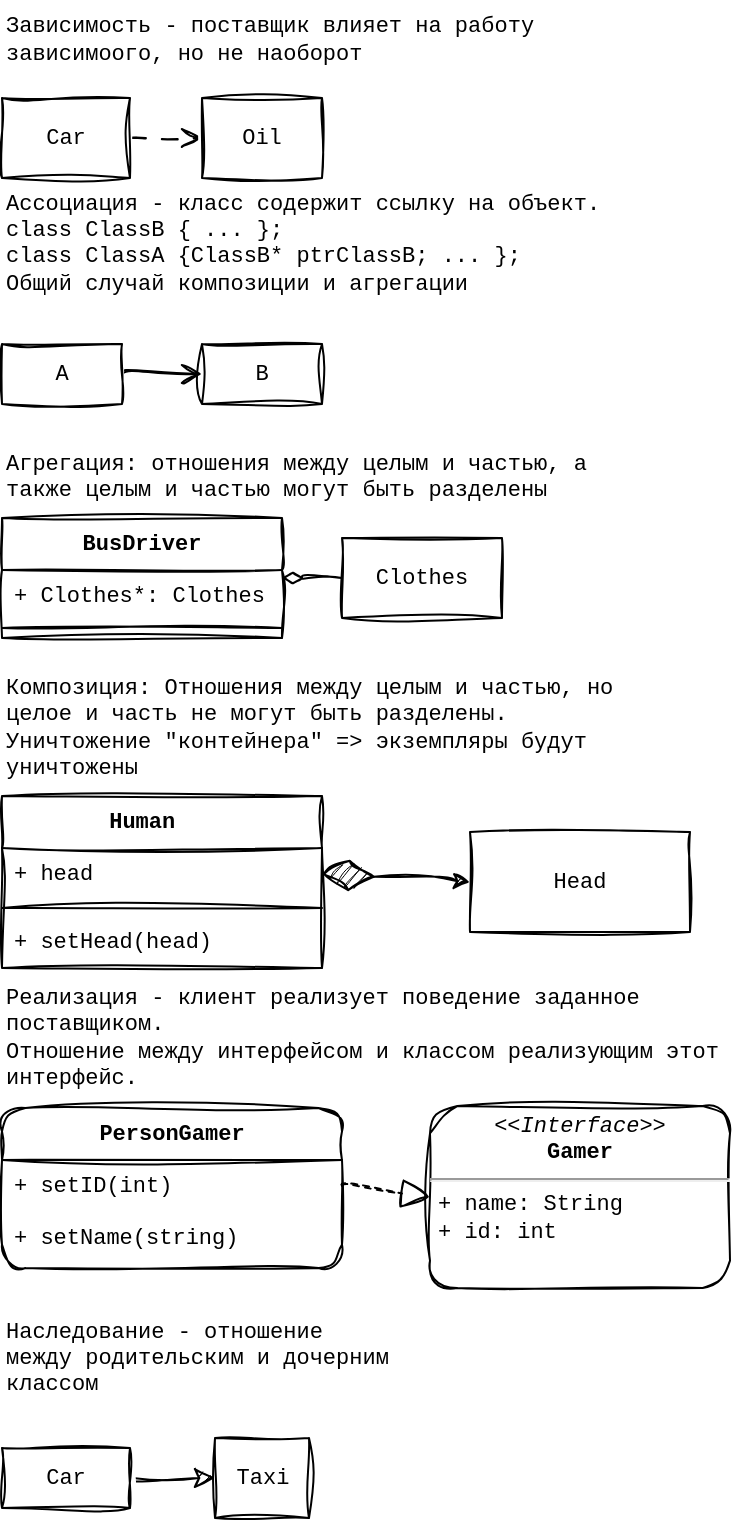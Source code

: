 <mxfile version="22.0.5" type="github">
  <diagram name="Page-1" id="KniYVvXjkBFUdyHRl0df">
    <mxGraphModel dx="2448" dy="1953" grid="1" gridSize="10" guides="1" tooltips="1" connect="1" arrows="1" fold="1" page="1" pageScale="1" pageWidth="827" pageHeight="1169" math="0" shadow="0">
      <root>
        <mxCell id="0" />
        <mxCell id="1" parent="0" />
        <mxCell id="mzNYeFfV8IgYRgjsqz8I-4" value="&lt;div style=&quot;font-size: 11px;&quot;&gt;Реализация - клиент реализует поведение заданное поставщиком.&lt;/div&gt;&lt;div style=&quot;font-size: 11px;&quot;&gt;Отношение между интерфейсом и классом реализующим этот интерфейс.&lt;/div&gt;" style="text;strokeColor=none;fillColor=none;html=1;align=left;verticalAlign=middle;whiteSpace=wrap;rounded=1;fontSize=11;sketch=1;curveFitting=1;jiggle=2;labelBackgroundColor=none;fontFamily=Courier New;swimlaneLine=1;shadow=0;fontColor=default;" parent="1" vertex="1">
          <mxGeometry x="-1654" y="-675" width="367" height="69" as="geometry" />
        </mxCell>
        <mxCell id="mzNYeFfV8IgYRgjsqz8I-6" value="PersonGamer" style="swimlane;fontStyle=1;align=center;verticalAlign=top;childLayout=stackLayout;horizontal=1;startSize=26;horizontalStack=0;resizeParent=1;resizeParentMax=0;resizeLast=0;collapsible=1;marginBottom=0;whiteSpace=wrap;html=1;fontSize=11;rounded=1;sketch=1;curveFitting=1;jiggle=2;labelBackgroundColor=none;fontFamily=Courier New;swimlaneLine=1;shadow=0;fontColor=default;" parent="1" vertex="1">
          <mxGeometry x="-1654" y="-605" width="170" height="80" as="geometry" />
        </mxCell>
        <mxCell id="mzNYeFfV8IgYRgjsqz8I-11" value="+ setID(int)" style="text;strokeColor=none;fillColor=none;align=left;verticalAlign=top;spacingLeft=4;spacingRight=4;overflow=hidden;rotatable=0;points=[[0,0.5],[1,0.5]];portConstraint=eastwest;whiteSpace=wrap;html=1;fontSize=11;rounded=1;sketch=1;curveFitting=1;jiggle=2;labelBackgroundColor=none;fontFamily=Courier New;swimlaneLine=1;shadow=0;fontColor=default;" parent="mzNYeFfV8IgYRgjsqz8I-6" vertex="1">
          <mxGeometry y="26" width="170" height="26" as="geometry" />
        </mxCell>
        <mxCell id="mzNYeFfV8IgYRgjsqz8I-9" value="+ setName(string)" style="text;strokeColor=none;fillColor=none;align=left;verticalAlign=top;spacingLeft=4;spacingRight=4;overflow=hidden;rotatable=0;points=[[0,0.5],[1,0.5]];portConstraint=eastwest;whiteSpace=wrap;html=1;fontSize=11;rounded=1;sketch=1;curveFitting=1;jiggle=2;labelBackgroundColor=none;fontFamily=Courier New;swimlaneLine=1;shadow=0;fontColor=default;" parent="mzNYeFfV8IgYRgjsqz8I-6" vertex="1">
          <mxGeometry y="52" width="170" height="28" as="geometry" />
        </mxCell>
        <mxCell id="mzNYeFfV8IgYRgjsqz8I-10" value="&lt;p style=&quot;margin: 4px 0px 0px; text-align: center; font-size: 11px;&quot;&gt;&lt;i style=&quot;font-size: 11px;&quot;&gt;&amp;lt;&amp;lt;Interface&amp;gt;&amp;gt;&lt;/i&gt;&lt;br style=&quot;font-size: 11px;&quot;&gt;&lt;b style=&quot;font-size: 11px;&quot;&gt;Gamer&lt;/b&gt;&lt;br style=&quot;font-size: 11px;&quot;&gt;&lt;/p&gt;&lt;hr style=&quot;font-size: 11px;&quot;&gt;&lt;p style=&quot;margin: 0px 0px 0px 4px; font-size: 11px;&quot;&gt;+ name: String&lt;br style=&quot;font-size: 11px;&quot;&gt;+ id: int&lt;/p&gt;" style="verticalAlign=top;align=left;overflow=fill;fontSize=11;fontFamily=Courier New;html=1;whiteSpace=wrap;rounded=1;sketch=1;curveFitting=1;jiggle=2;labelBackgroundColor=none;swimlaneLine=1;shadow=0;fontColor=default;" parent="1" vertex="1">
          <mxGeometry x="-1440" y="-606" width="150" height="91" as="geometry" />
        </mxCell>
        <mxCell id="mzNYeFfV8IgYRgjsqz8I-14" value="" style="endArrow=block;dashed=1;endFill=0;endSize=12;html=1;rounded=1;fontSize=11;curved=1;sketch=1;curveFitting=1;jiggle=2;labelBackgroundColor=none;fontColor=default;fontFamily=Courier New;entryX=0;entryY=0.5;entryDx=0;entryDy=0;exitX=1;exitY=0.5;exitDx=0;exitDy=0;swimlaneLine=1;shadow=0;" parent="1" source="mzNYeFfV8IgYRgjsqz8I-11" target="mzNYeFfV8IgYRgjsqz8I-10" edge="1">
          <mxGeometry width="160" relative="1" as="geometry">
            <mxPoint x="-1484" y="-565" as="sourcePoint" />
            <mxPoint x="-1414" y="-565.38" as="targetPoint" />
          </mxGeometry>
        </mxCell>
        <mxCell id="AALjy2iVQTmJkf8dyK00-16" value="Композиция: Отношения между целым и частью, но целое и часть не могут быть разделены. Уничтожение &quot;контейнера&quot; =&amp;gt; экземпляры будут уничтожены" style="text;strokeColor=none;fillColor=none;html=1;align=left;verticalAlign=middle;whiteSpace=wrap;rounded=0;fontSize=11;fontFamily=Courier New;swimlaneLine=1;sketch=1;curveFitting=1;jiggle=2;shadow=0;fontColor=default;labelBackgroundColor=none;" parent="1" vertex="1">
          <mxGeometry x="-1654" y="-830" width="317" height="69" as="geometry" />
        </mxCell>
        <mxCell id="AALjy2iVQTmJkf8dyK00-17" value="Human&lt;span style=&quot;white-space: pre; font-size: 11px;&quot;&gt;&#x9;&lt;br style=&quot;font-size: 11px;&quot;&gt;&lt;br style=&quot;font-size: 11px;&quot;&gt;&lt;/span&gt;" style="swimlane;fontStyle=1;align=center;verticalAlign=top;childLayout=stackLayout;horizontal=1;startSize=26;horizontalStack=0;resizeParent=1;resizeParentMax=0;resizeLast=0;collapsible=1;marginBottom=0;whiteSpace=wrap;html=1;sketch=1;hachureGap=4;jiggle=2;curveFitting=1;fontFamily=Courier New;fontSize=11;swimlaneLine=1;shadow=0;fontColor=default;labelBackgroundColor=none;" parent="1" vertex="1">
          <mxGeometry x="-1654" y="-761" width="160" height="86" as="geometry" />
        </mxCell>
        <mxCell id="AALjy2iVQTmJkf8dyK00-18" value="+ head" style="text;strokeColor=none;fillColor=none;align=left;verticalAlign=top;spacingLeft=4;spacingRight=4;overflow=hidden;rotatable=0;points=[[0,0.5],[1,0.5]];portConstraint=eastwest;whiteSpace=wrap;html=1;fontSize=11;fontFamily=Courier New;shadow=0;sketch=1;curveFitting=1;jiggle=2;swimlaneLine=1;fontColor=default;labelBackgroundColor=none;" parent="AALjy2iVQTmJkf8dyK00-17" vertex="1">
          <mxGeometry y="26" width="160" height="26" as="geometry" />
        </mxCell>
        <mxCell id="AALjy2iVQTmJkf8dyK00-19" value="" style="line;strokeWidth=1;fillColor=none;align=left;verticalAlign=middle;spacingTop=-1;spacingLeft=3;spacingRight=3;rotatable=0;labelPosition=right;points=[];portConstraint=eastwest;strokeColor=inherit;sketch=1;hachureGap=4;jiggle=2;curveFitting=1;fontFamily=Courier New;fontSize=11;swimlaneLine=1;shadow=0;fontColor=default;labelBackgroundColor=none;" parent="AALjy2iVQTmJkf8dyK00-17" vertex="1">
          <mxGeometry y="52" width="160" height="8" as="geometry" />
        </mxCell>
        <mxCell id="AALjy2iVQTmJkf8dyK00-20" value="+ setHead(head)" style="text;strokeColor=none;fillColor=none;align=left;verticalAlign=top;spacingLeft=4;spacingRight=4;overflow=hidden;rotatable=0;points=[[0,0.5],[1,0.5]];portConstraint=eastwest;whiteSpace=wrap;html=1;fontSize=11;fontFamily=Courier New;swimlaneLine=1;sketch=1;curveFitting=1;jiggle=2;shadow=0;fontColor=default;labelBackgroundColor=none;" parent="AALjy2iVQTmJkf8dyK00-17" vertex="1">
          <mxGeometry y="60" width="160" height="26" as="geometry" />
        </mxCell>
        <mxCell id="AALjy2iVQTmJkf8dyK00-21" value="Head" style="html=1;whiteSpace=wrap;sketch=1;hachureGap=4;jiggle=2;curveFitting=1;fontFamily=Courier New;fontSize=11;swimlaneLine=1;shadow=0;fontColor=default;labelBackgroundColor=none;" parent="1" vertex="1">
          <mxGeometry x="-1420" y="-743" width="110" height="50" as="geometry" />
        </mxCell>
        <mxCell id="AALjy2iVQTmJkf8dyK00-22" value="" style="endArrow=diamondThin;endFill=1;endSize=24;html=1;rounded=0;sketch=1;hachureGap=4;jiggle=2;curveFitting=1;fontFamily=Courier New;fontSize=11;curved=1;exitX=0;exitY=0.5;exitDx=0;exitDy=0;entryX=1;entryY=0.5;entryDx=0;entryDy=0;startArrow=classic;startFill=1;swimlaneLine=1;shadow=0;fontColor=default;labelBackgroundColor=none;" parent="1" source="AALjy2iVQTmJkf8dyK00-21" target="AALjy2iVQTmJkf8dyK00-18" edge="1">
          <mxGeometry width="160" relative="1" as="geometry">
            <mxPoint x="-1526" y="-791" as="sourcePoint" />
            <mxPoint x="-1486" y="-711" as="targetPoint" />
          </mxGeometry>
        </mxCell>
        <mxCell id="AALjy2iVQTmJkf8dyK00-27" value="Агрегация: отношения между целым и частью, а также целым и частью могут быть разделены" style="text;whiteSpace=wrap;fontSize=11;fontFamily=Courier New;swimlaneLine=1;sketch=1;curveFitting=1;jiggle=2;shadow=0;fontColor=default;labelBackgroundColor=none;" parent="1" vertex="1">
          <mxGeometry x="-1654" y="-940" width="327" height="50" as="geometry" />
        </mxCell>
        <mxCell id="AALjy2iVQTmJkf8dyK00-31" value="Ассоциация - класс содержит ссылку на объект. &#xa;class ClassB { ... };&#xa;class ClassA {ClassB* ptrClassB; ... };&#xa;Общий случай композиции и агрегации&#xa;&#xa;" style="text;whiteSpace=wrap;fontSize=11;fontFamily=Courier New;swimlaneLine=1;sketch=1;curveFitting=1;jiggle=2;shadow=0;fontColor=default;labelBackgroundColor=none;" parent="1" vertex="1">
          <mxGeometry x="-1654" y="-1070" width="317" height="90" as="geometry" />
        </mxCell>
        <mxCell id="AALjy2iVQTmJkf8dyK00-36" style="edgeStyle=none;curved=1;rounded=0;sketch=1;hachureGap=4;jiggle=2;curveFitting=1;orthogonalLoop=1;jettySize=auto;html=1;entryX=0;entryY=0.5;entryDx=0;entryDy=0;fontFamily=Courier New;fontSize=11;startSize=8;endSize=8;endArrow=open;endFill=0;swimlaneLine=1;shadow=0;fontColor=default;labelBackgroundColor=none;" parent="1" source="AALjy2iVQTmJkf8dyK00-32" target="AALjy2iVQTmJkf8dyK00-33" edge="1">
          <mxGeometry relative="1" as="geometry" />
        </mxCell>
        <mxCell id="AALjy2iVQTmJkf8dyK00-32" value="A" style="html=1;whiteSpace=wrap;sketch=1;hachureGap=4;jiggle=2;curveFitting=1;fontFamily=Courier New;fontSize=11;swimlaneLine=1;shadow=0;fontColor=default;labelBackgroundColor=none;" parent="1" vertex="1">
          <mxGeometry x="-1654" y="-987" width="60" height="30" as="geometry" />
        </mxCell>
        <mxCell id="AALjy2iVQTmJkf8dyK00-33" value="B" style="html=1;whiteSpace=wrap;sketch=1;hachureGap=4;jiggle=2;curveFitting=1;fontFamily=Courier New;fontSize=11;swimlaneLine=1;shadow=0;fontColor=default;labelBackgroundColor=none;" parent="1" vertex="1">
          <mxGeometry x="-1554" y="-987" width="60" height="30" as="geometry" />
        </mxCell>
        <mxCell id="AALjy2iVQTmJkf8dyK00-38" value="Clothes" style="html=1;whiteSpace=wrap;sketch=1;hachureGap=4;jiggle=2;curveFitting=1;fontFamily=Courier New;fontSize=11;swimlaneLine=1;shadow=0;fontColor=default;labelBackgroundColor=none;" parent="1" vertex="1">
          <mxGeometry x="-1484" y="-890" width="80" height="40" as="geometry" />
        </mxCell>
        <mxCell id="AALjy2iVQTmJkf8dyK00-41" value="&lt;font style=&quot;font-size: 11px;&quot;&gt;Зависимость - поставщик влияет на работу зависимоого, но не наоборот&lt;/font&gt;" style="text;strokeColor=none;fillColor=none;html=1;align=left;verticalAlign=middle;whiteSpace=wrap;rounded=0;fontSize=11;fontFamily=Courier New;swimlaneLine=1;sketch=1;curveFitting=1;jiggle=2;shadow=0;fontColor=default;labelBackgroundColor=none;" parent="1" vertex="1">
          <mxGeometry x="-1654" y="-1159" width="307" height="40" as="geometry" />
        </mxCell>
        <mxCell id="AALjy2iVQTmJkf8dyK00-44" style="sketch=1;hachureGap=4;jiggle=2;curveFitting=1;orthogonalLoop=1;jettySize=auto;html=1;fontFamily=Courier New;fontSize=11;startSize=8;endSize=8;dashed=1;dashPattern=8 8;endArrow=open;endFill=0;startArrow=none;startFill=0;rounded=0;swimlaneLine=1;shadow=0;fontColor=default;labelBackgroundColor=none;" parent="1" source="AALjy2iVQTmJkf8dyK00-42" target="AALjy2iVQTmJkf8dyK00-43" edge="1">
          <mxGeometry relative="1" as="geometry" />
        </mxCell>
        <mxCell id="AALjy2iVQTmJkf8dyK00-42" value="Car" style="html=1;whiteSpace=wrap;sketch=1;hachureGap=4;jiggle=2;curveFitting=1;fontFamily=Courier New;fontSize=11;swimlaneLine=1;shadow=0;fontColor=default;labelBackgroundColor=none;" parent="1" vertex="1">
          <mxGeometry x="-1654" y="-1110" width="64" height="40" as="geometry" />
        </mxCell>
        <mxCell id="AALjy2iVQTmJkf8dyK00-43" value="Oil" style="html=1;whiteSpace=wrap;sketch=1;hachureGap=4;jiggle=2;curveFitting=1;fontFamily=Courier New;fontSize=11;swimlaneLine=1;shadow=0;fontColor=default;labelBackgroundColor=none;" parent="1" vertex="1">
          <mxGeometry x="-1554" y="-1110" width="60" height="40" as="geometry" />
        </mxCell>
        <mxCell id="AALjy2iVQTmJkf8dyK00-46" value="&lt;div align=&quot;left&quot; style=&quot;font-size: 11px;&quot;&gt;&lt;font style=&quot;font-size: 11px;&quot;&gt;Наследование - отношение между родительским и дочерним классом&lt;/font&gt;&lt;/div&gt;" style="text;strokeColor=none;fillColor=none;html=1;align=left;verticalAlign=middle;whiteSpace=wrap;rounded=0;fontSize=11;fontFamily=Courier New;swimlaneLine=1;sketch=1;curveFitting=1;jiggle=2;shadow=0;fontColor=default;labelBackgroundColor=none;" parent="1" vertex="1">
          <mxGeometry x="-1654" y="-515" width="197" height="70" as="geometry" />
        </mxCell>
        <mxCell id="AALjy2iVQTmJkf8dyK00-49" style="edgeStyle=none;curved=1;rounded=0;sketch=1;hachureGap=4;jiggle=2;curveFitting=1;orthogonalLoop=1;jettySize=auto;html=1;entryX=0;entryY=0.5;entryDx=0;entryDy=0;fontFamily=Courier New;fontSize=11;startSize=8;endSize=8;endArrow=classic;endFill=1;swimlaneLine=1;shadow=0;fontColor=default;labelBackgroundColor=none;" parent="1" source="AALjy2iVQTmJkf8dyK00-47" target="AALjy2iVQTmJkf8dyK00-48" edge="1">
          <mxGeometry relative="1" as="geometry" />
        </mxCell>
        <mxCell id="AALjy2iVQTmJkf8dyK00-47" value="Car" style="html=1;whiteSpace=wrap;sketch=1;hachureGap=4;jiggle=2;curveFitting=1;fontFamily=Courier New;fontSize=11;swimlaneLine=1;shadow=0;fontColor=default;labelBackgroundColor=none;" parent="1" vertex="1">
          <mxGeometry x="-1654" y="-435" width="64" height="30" as="geometry" />
        </mxCell>
        <mxCell id="AALjy2iVQTmJkf8dyK00-48" value="Taxi" style="html=1;whiteSpace=wrap;sketch=1;hachureGap=4;jiggle=2;curveFitting=1;fontFamily=Courier New;fontSize=11;swimlaneLine=1;shadow=0;fontColor=default;labelBackgroundColor=none;" parent="1" vertex="1">
          <mxGeometry x="-1547.5" y="-440" width="47" height="40" as="geometry" />
        </mxCell>
        <mxCell id="4lhPUMysehMYBJ7O9rcl-5" style="edgeStyle=none;curved=1;rounded=0;sketch=1;hachureGap=4;jiggle=2;curveFitting=1;orthogonalLoop=1;jettySize=auto;html=1;entryX=0;entryY=0.5;entryDx=0;entryDy=0;fontFamily=Courier New;fontSize=16;startSize=8;endSize=8;startArrow=diamondThin;startFill=0;endArrow=none;endFill=0;swimlaneLine=1;shadow=0;fontColor=default;labelBackgroundColor=none;" edge="1" parent="1" source="4lhPUMysehMYBJ7O9rcl-1" target="AALjy2iVQTmJkf8dyK00-38">
          <mxGeometry relative="1" as="geometry" />
        </mxCell>
        <mxCell id="4lhPUMysehMYBJ7O9rcl-1" value="BusDriver" style="swimlane;fontStyle=1;align=center;verticalAlign=top;childLayout=stackLayout;horizontal=1;startSize=26;horizontalStack=0;resizeParent=1;resizeParentMax=0;resizeLast=0;collapsible=1;marginBottom=0;whiteSpace=wrap;html=1;sketch=1;hachureGap=4;jiggle=2;curveFitting=1;fontFamily=Courier New;fontSize=11;swimlaneLine=1;shadow=0;fontColor=default;labelBackgroundColor=none;" vertex="1" parent="1">
          <mxGeometry x="-1654" y="-900" width="140" height="60" as="geometry">
            <mxRectangle x="-1300" y="-916" width="180" height="66" as="alternateBounds" />
          </mxGeometry>
        </mxCell>
        <mxCell id="4lhPUMysehMYBJ7O9rcl-2" value="+ Clothes*: Clothes" style="text;strokeColor=none;fillColor=none;align=left;verticalAlign=top;spacingLeft=4;spacingRight=4;overflow=hidden;rotatable=0;points=[[0,0.5],[1,0.5]];portConstraint=eastwest;whiteSpace=wrap;html=1;fontSize=11;fontFamily=Courier New;swimlaneLine=1;sketch=1;curveFitting=1;jiggle=2;shadow=0;fontColor=default;labelBackgroundColor=none;" vertex="1" parent="4lhPUMysehMYBJ7O9rcl-1">
          <mxGeometry y="26" width="140" height="24" as="geometry" />
        </mxCell>
        <mxCell id="4lhPUMysehMYBJ7O9rcl-3" value="" style="line;strokeWidth=1;fillColor=none;align=left;verticalAlign=middle;spacingTop=-1;spacingLeft=3;spacingRight=3;rotatable=0;labelPosition=right;points=[];portConstraint=eastwest;strokeColor=inherit;sketch=1;hachureGap=4;jiggle=2;curveFitting=1;fontFamily=Courier New;fontSize=11;swimlaneLine=1;shadow=0;fontColor=default;labelBackgroundColor=none;" vertex="1" parent="4lhPUMysehMYBJ7O9rcl-1">
          <mxGeometry y="50" width="140" height="10" as="geometry" />
        </mxCell>
      </root>
    </mxGraphModel>
  </diagram>
</mxfile>

